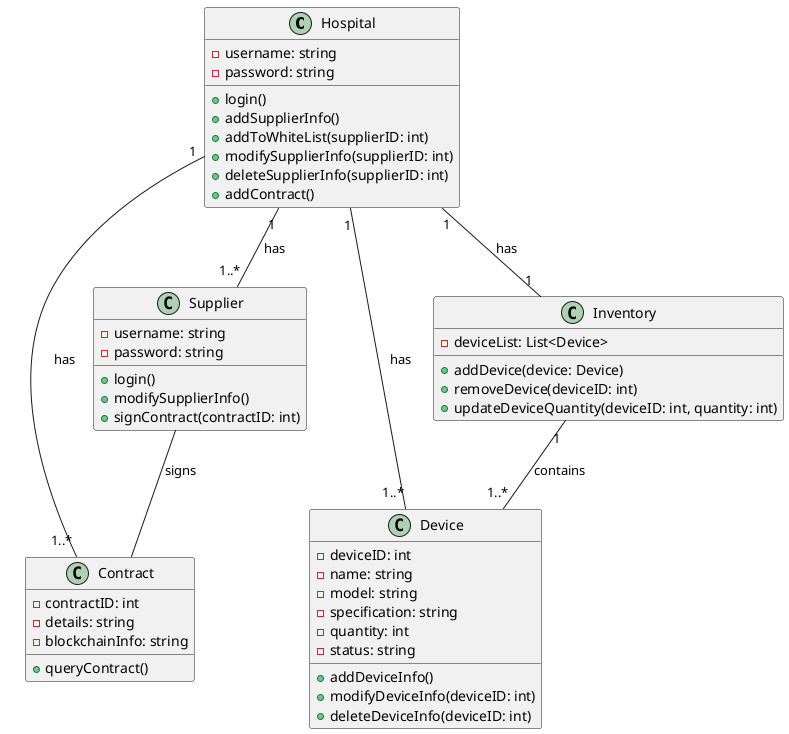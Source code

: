 @startuml

class Hospital {
    - username: string
    - password: string
    + login()
    + addSupplierInfo()
    + addToWhiteList(supplierID: int)
    + modifySupplierInfo(supplierID: int)
    + deleteSupplierInfo(supplierID: int)
    + addContract()
}

class Supplier {
    - username: string
    - password: string
    + login()
    + modifySupplierInfo()
    + signContract(contractID: int)
}

class Device {
    - deviceID: int
    - name: string
    - model: string
    - specification: string
    - quantity: int
    - status: string
    + addDeviceInfo()
    + modifyDeviceInfo(deviceID: int)
    + deleteDeviceInfo(deviceID: int)
}

class Contract {
    - contractID: int
    - details: string
    - blockchainInfo: string
    + queryContract()
}

class Inventory {
    - deviceList: List<Device>
    + addDevice(device: Device)
    + removeDevice(deviceID: int)
    + updateDeviceQuantity(deviceID: int, quantity: int)
}

Hospital "1" -- "1..*" Supplier : has
Hospital "1" -- "1..*" Device : has
Hospital "1" -- "1..*" Contract : has
Hospital "1" -- "1" Inventory : has

Supplier -- Contract : signs
Inventory "1" -- "1..*" Device : contains

@enduml